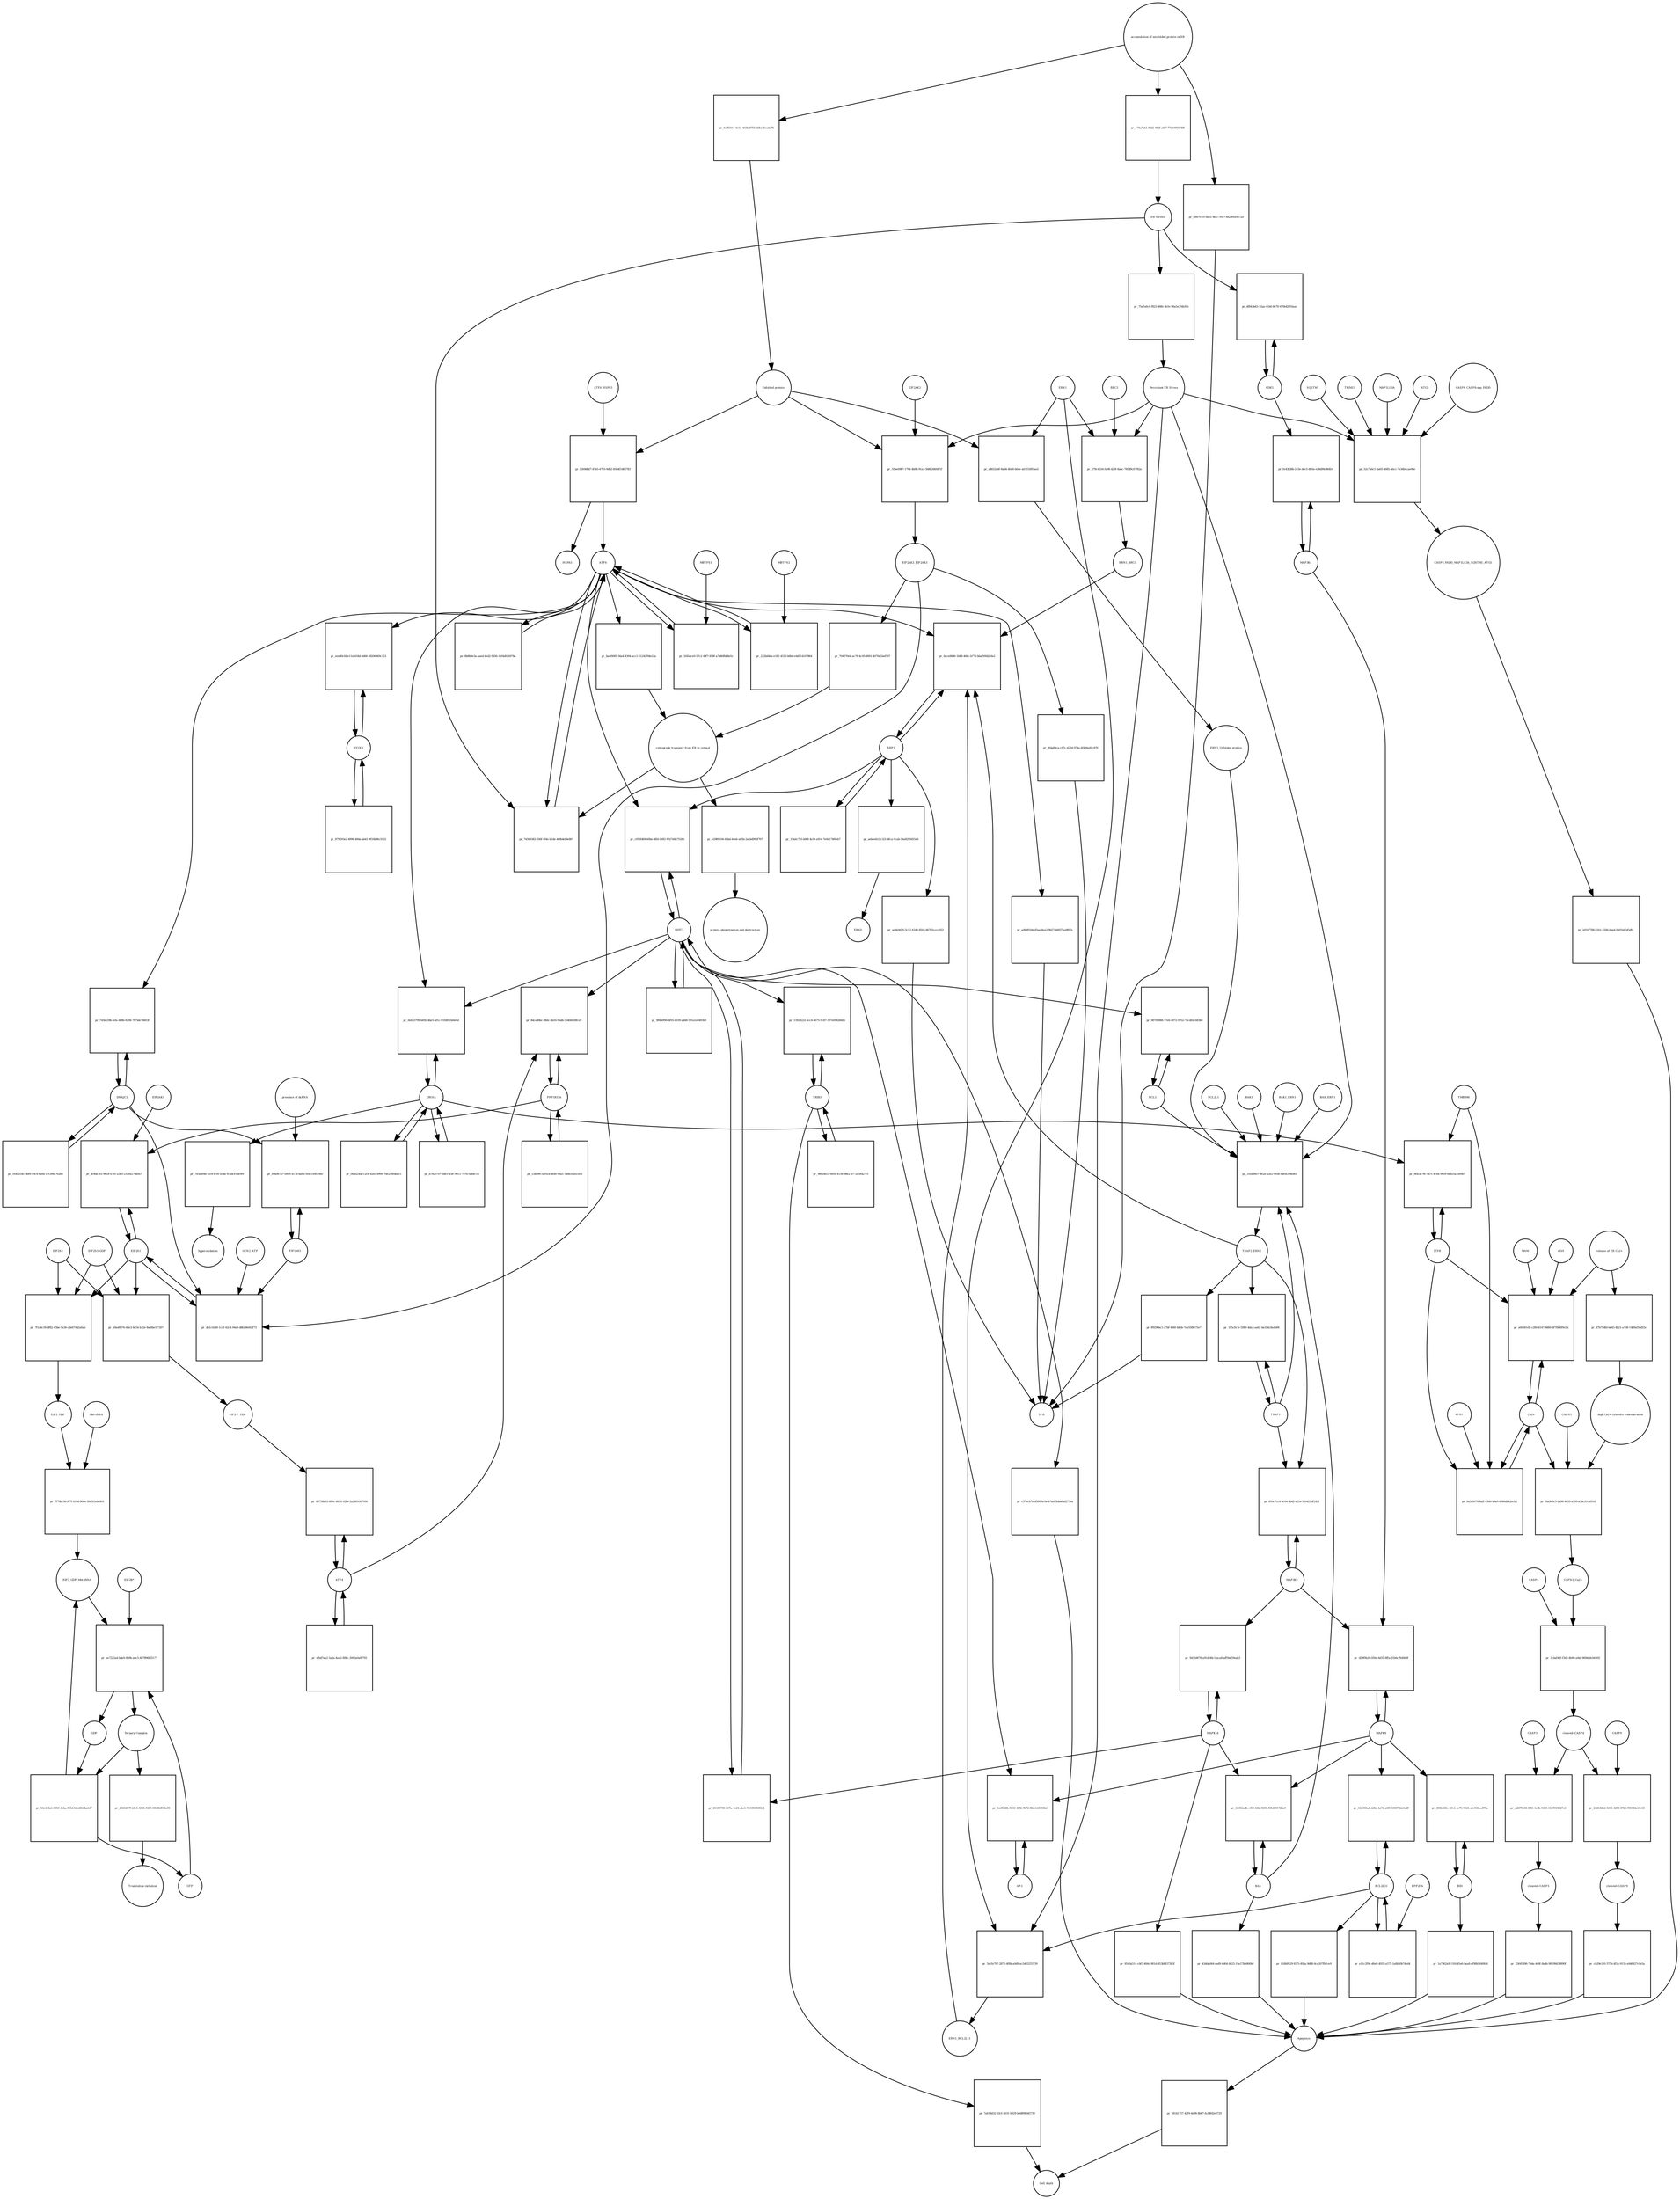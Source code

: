 strict digraph  {
ATF6_HSPA5 [annotation="", bipartite=0, cls=complex, fontsize=4, label=ATF6_HSPA5, shape=circle];
"pr_f269db67-d7b5-4703-9d52-85b4f1d02783" [annotation="", bipartite=1, cls=process, fontsize=4, label="pr_f269db67-d7b5-4703-9d52-85b4f1d02783", shape=square];
ATF6 [annotation="urn_miriam_hgnc.symbol_ATF6", bipartite=0, cls=macromolecule, fontsize=4, label=ATF6, shape=circle];
HSPA5 [annotation="urn_miriam_hgnc.symbol_HSPA5", bipartite=0, cls=macromolecule, fontsize=4, label=HSPA5, shape=circle];
"Unfolded protein" [annotation="", bipartite=0, cls=macromolecule, fontsize=4, label="Unfolded protein", shape=circle];
ERN1 [annotation="urn_miriam_hgnc.symbol_ERN1", bipartite=0, cls=macromolecule, fontsize=4, label=ERN1, shape=circle];
"pr_e8022c4f-8ad4-40e8-b0de-a03f330f1ae2" [annotation="", bipartite=1, cls=process, fontsize=4, label="pr_e8022c4f-8ad4-40e8-b0de-a03f330f1ae2", shape=square];
"ERN1_Unfolded protein" [annotation="", bipartite=0, cls=complex, fontsize=4, label="ERN1_Unfolded protein", shape=circle];
EIF2AK3_EIF2AK3 [annotation="", bipartite=0, cls=complex, fontsize=4, label=EIF2AK3_EIF2AK3, shape=circle];
"pr_704270eb-ac76-4c95-9001-4070c1bef507" [annotation="", bipartite=1, cls=process, fontsize=4, label="pr_704270eb-ac76-4c95-9001-4070c1bef507", shape=square];
"retrograde transport from ER to cytosol" [annotation="", bipartite=0, cls=phenotype, fontsize=4, label="retrograde transport from ER to cytosol", shape=circle];
"pr_ba4f60f0-56a4-4394-acc1-51242f94e22a" [annotation="", bipartite=1, cls=process, fontsize=4, label="pr_ba4f60f0-56a4-4394-acc1-51242f94e22a", shape=square];
"pr_e2989104-65bd-44eb-a05b-2acbd990f707" [annotation="", bipartite=1, cls=process, fontsize=4, label="pr_e2989104-65bd-44eb-a05b-2acbd990f707", shape=square];
"protein ubiquitination and destruction" [annotation="", bipartite=0, cls=phenotype, fontsize=4, label="protein ubiquitination and destruction", shape=circle];
"pr_31ea3607-3e2b-42a3-9e0a-fbe0f294fd65" [annotation="", bipartite=1, cls=process, fontsize=4, label="pr_31ea3607-3e2b-42a3-9e0a-fbe0f294fd65", shape=square];
TRAF2_ERN1 [annotation="", bipartite=0, cls=complex, fontsize=4, label=TRAF2_ERN1, shape=circle];
BAK1_ERN1 [annotation="", bipartite=0, cls=complex, fontsize=4, label=BAK1_ERN1, shape=circle];
BAX_ERN1 [annotation="", bipartite=0, cls=complex, fontsize=4, label=BAX_ERN1, shape=circle];
BCL2 [annotation="urn_miriam_hgnc.symbol_BCL2", bipartite=0, cls="nucleic acid feature", fontsize=4, label=BCL2, shape=circle];
BCL2L1 [annotation="urn_miriam_hgnc.symbol_BCL2L1", bipartite=0, cls=macromolecule, fontsize=4, label=BCL2L1, shape=circle];
"Persistant ER Stress" [annotation="", bipartite=0, cls=phenotype, fontsize=4, label="Persistant ER Stress", shape=circle];
BAX [annotation="urn_miriam_hgnc.symbol_BAX", bipartite=0, cls=macromolecule, fontsize=4, label=BAX, shape=circle];
BAK1 [annotation="urn_miriam_hgnc.symbol_BAK1", bipartite=0, cls=macromolecule, fontsize=4, label=BAK1, shape=circle];
TRAF2 [annotation="urn_miriam_hgnc.symbol_TRAF2", bipartite=0, cls=macromolecule, fontsize=4, label=TRAF2, shape=circle];
XBP1 [annotation="urn_miriam_hgnc.symbol_XBP1", bipartite=0, cls=macromolecule, fontsize=4, label=XBP1, shape=circle];
"pr_6cce8836-1b88-466c-b772-bba769d2c6e2" [annotation="", bipartite=1, cls=process, fontsize=4, label="pr_6cce8836-1b88-466c-b772-bba769d2c6e2", shape=square];
ERN1_BBC3 [annotation="", bipartite=0, cls=complex, fontsize=4, label=ERN1_BBC3, shape=circle];
ERN1_BCL2L11 [annotation="", bipartite=0, cls=complex, fontsize=4, label=ERN1_BCL2L11, shape=circle];
"pr_19a6c755-b0f8-4cf3-a914-7e0e174f6eb7" [annotation="", bipartite=1, cls=process, fontsize=4, label="pr_19a6c755-b0f8-4cf3-a914-7e0e174f6eb7", shape=square];
"pr_aebeefe2-c321-4fca-9cab-56a8295655d6" [annotation="", bipartite=1, cls=process, fontsize=4, label="pr_aebeefe2-c321-4fca-9cab-56a8295655d6", shape=square];
ERAD [annotation="", bipartite=0, cls=phenotype, fontsize=4, label=ERAD, shape=circle];
"pr_aede9d20-5c12-42d0-8504-86705cccc053" [annotation="", bipartite=1, cls=process, fontsize=4, label="pr_aede9d20-5c12-42d0-8504-86705cccc053", shape=square];
UPR [annotation="", bipartite=0, cls=phenotype, fontsize=4, label=UPR, shape=circle];
"pr_185cfe7e-59b0-4da3-aa62-ba1b6c8a4b66" [annotation="", bipartite=1, cls=process, fontsize=4, label="pr_185cfe7e-59b0-4da3-aa62-ba1b6c8a4b66", shape=square];
MAPK8 [annotation="urn_miriam_hgnc.symbol_MAPK8", bipartite=0, cls=macromolecule, fontsize=4, label=MAPK8, shape=circle];
"pr_d29f0b20-050c-4d35-8ffa-31b6c76d9d8f" [annotation="", bipartite=1, cls=process, fontsize=4, label="pr_d29f0b20-050c-4d35-8ffa-31b6c76d9d8f", shape=square];
MAP3K4 [annotation="urn_miriam_hgnc.symbol_MAP3K4", bipartite=0, cls=macromolecule, fontsize=4, label=MAP3K4, shape=circle];
MAP3K5 [annotation="urn_miriam_hgnc.symbol_MAP3K5", bipartite=0, cls=macromolecule, fontsize=4, label=MAP3K5, shape=circle];
MAPK14 [annotation="urn_miriam_hgnc.symbol_MAPK14", bipartite=0, cls=macromolecule, fontsize=4, label=MAPK14, shape=circle];
"pr_9d35d676-a91d-48c1-aca8-aff9da59eab3" [annotation="", bipartite=1, cls=process, fontsize=4, label="pr_9d35d676-a91d-48c1-aca8-aff9da59eab3", shape=square];
"pr_8540a514-cbf3-484c-901d-853bf4373b5f" [annotation="", bipartite=1, cls=process, fontsize=4, label="pr_8540a514-cbf3-484c-901d-853bf4373b5f", shape=square];
Apoptosis [annotation="", bipartite=0, cls=phenotype, fontsize=4, label=Apoptosis, shape=circle];
DDIT3 [annotation="urn_miriam_hgnc.symbol_DDIT3", bipartite=0, cls=macromolecule, fontsize=4, label=DDIT3, shape=circle];
"pr_21189740-b67a-4c24-abe1-9110818580c4" [annotation="", bipartite=1, cls=process, fontsize=4, label="pr_21189740-b67a-4c24-abe1-9110818580c4", shape=square];
"pr_c37ecb7e-d568-4c0e-b7ad-5bbb6ad271ea" [annotation="", bipartite=1, cls=process, fontsize=4, label="pr_c37ecb7e-d568-4c0e-b7ad-5bbb6ad271ea", shape=square];
"pr_98709088-77e6-4872-9252-7acd82c68360" [annotation="", bipartite=1, cls=process, fontsize=4, label="pr_98709088-77e6-4872-9252-7acd82c68360", shape=square];
"pr_74569382-056f-4f4e-b1de-4f9b4ef8e867" [annotation="", bipartite=1, cls=process, fontsize=4, label="pr_74569382-056f-4f4e-b1de-4f9b4ef8e867", shape=square];
"ER Stress" [annotation="", bipartite=0, cls=phenotype, fontsize=4, label="ER Stress", shape=circle];
"pr_1fd5dce0-57c2-43f7-858f-a7b86fbb8e5c" [annotation="", bipartite=1, cls=process, fontsize=4, label="pr_1fd5dce0-57c2-43f7-858f-a7b86fbb8e5c", shape=square];
MBTPS1 [annotation="urn_miriam_hgnc.symbol_MBTPS1", bipartite=0, cls=macromolecule, fontsize=4, label=MBTPS1, shape=circle];
"pr_222bd44a-e181-4533-b6b0-e4d514107864" [annotation="", bipartite=1, cls=process, fontsize=4, label="pr_222bd44a-e181-4533-b6b0-e4d514107864", shape=square];
MBTPS2 [annotation="urn_miriam_hgnc.symbol_MBTPS2", bipartite=0, cls=macromolecule, fontsize=4, label=MBTPS2, shape=circle];
"pr_8b8b9e3a-aaed-4ed2-9d36-1ef4d026978a" [annotation="", bipartite=1, cls=process, fontsize=4, label="pr_8b8b9e3a-aaed-4ed2-9d36-1ef4d026978a", shape=square];
"pr_9f6b0f96-6f05-4109-a448-591a1e0493b9" [annotation="", bipartite=1, cls=process, fontsize=4, label="pr_9f6b0f96-6f05-4109-a448-591a1e0493b9", shape=square];
"pr_cf05fd69-60be-4fb5-b0f2-9027d4a7528b" [annotation="", bipartite=1, cls=process, fontsize=4, label="pr_cf05fd69-60be-4fb5-b0f2-9027d4a7528b", shape=square];
EIF2S1 [annotation="urn_miriam_hgnc.symbol_EIF2S1", bipartite=0, cls=macromolecule, fontsize=4, label=EIF2S1, shape=circle];
"pr_db1c02d0-1ccf-42c4-94e8-d8b246442f73" [annotation="", bipartite=1, cls=process, fontsize=4, label="pr_db1c02d0-1ccf-42c4-94e8-d8b246442f73", shape=square];
GCN2_ATP [annotation="", bipartite=0, cls=complex, fontsize=4, label=GCN2_ATP, shape=circle];
EIF2AK2 [annotation="urn_miriam_hgnc.symbol_EIF2AK2", bipartite=0, cls=macromolecule, fontsize=4, label=EIF2AK2, shape=circle];
DNAJC3 [annotation="urn_miriam_hgnc.symbol_DNAJC3", bipartite=0, cls=macromolecule, fontsize=4, label=DNAJC3, shape=circle];
EIF2S2 [annotation="urn_miriam_hgnc.symbol_EIF2S2", bipartite=0, cls=macromolecule, fontsize=4, label=EIF2S2, shape=circle];
"pr_7f1d4c56-df82-45be-9a36-cde67442a6ab" [annotation="", bipartite=1, cls=process, fontsize=4, label="pr_7f1d4c56-df82-45be-9a36-cde67442a6ab", shape=square];
EIF2S3_GDP [annotation="", bipartite=0, cls=complex, fontsize=4, label=EIF2S3_GDP, shape=circle];
EIF2_GDP [annotation="", bipartite=0, cls=complex, fontsize=4, label=EIF2_GDP, shape=circle];
"EIF2_GDP_Met-tRNA" [annotation="", bipartite=0, cls=complex, fontsize=4, label="EIF2_GDP_Met-tRNA", shape=circle];
"pr_ee7222ad-bda9-4b9b-a6c5-487896b55177" [annotation="", bipartite=1, cls=process, fontsize=4, label="pr_ee7222ad-bda9-4b9b-a6c5-487896b55177", shape=square];
"Ternary Complex" [annotation="", bipartite=0, cls=complex, fontsize=4, label="Ternary Complex", shape=circle];
"EIF2B*" [annotation="", bipartite=0, cls=complex, fontsize=4, label="EIF2B*", shape=circle];
GTP [annotation="urn_miriam_obo.chebi_CHEBI%3A57600", bipartite=0, cls="simple chemical", fontsize=4, label=GTP, shape=circle];
GDP [annotation="urn_miriam_obo.chebi_CHEBI%3A65180", bipartite=0, cls="simple chemical", fontsize=4, label=GDP, shape=circle];
"pr_66e4c8a6-6050-4eba-815d-b3e233dba0d7" [annotation="", bipartite=1, cls=process, fontsize=4, label="pr_66e4c8a6-6050-4eba-815d-b3e233dba0d7", shape=square];
ATF4 [annotation="urn_miriam_hgnc.symbol_ATF4", bipartite=0, cls=macromolecule, fontsize=4, label=ATF4, shape=circle];
"pr_88738b93-860c-4836-92be-2a2809367998" [annotation="", bipartite=1, cls=process, fontsize=4, label="pr_88738b93-860c-4836-92be-2a2809367998", shape=square];
"EIF2-P_GDP" [annotation="", bipartite=0, cls=complex, fontsize=4, label="EIF2-P_GDP", shape=circle];
"pr_dfbd7aa2-5a2a-4ea2-80bc-3005a0af8793" [annotation="", bipartite=1, cls=process, fontsize=4, label="pr_dfbd7aa2-5a2a-4ea2-80bc-3005a0af8793", shape=square];
PPP1R15A [annotation="urn_miriam_hgnc.symbol_PPP1R15A", bipartite=0, cls=macromolecule, fontsize=4, label=PPP1R15A, shape=circle];
"pr_8dcad6bc-98dc-4b16-9bdb-35466638fcd1" [annotation="", bipartite=1, cls=process, fontsize=4, label="pr_8dcad6bc-98dc-4b16-9bdb-35466638fcd1", shape=square];
"pr_53a0967a-f024-4fd0-98a1-348b1b2b1416" [annotation="", bipartite=1, cls=process, fontsize=4, label="pr_53a0967a-f024-4fd0-98a1-348b1b2b1416", shape=square];
"pr_23d1287f-b0c5-4665-84f0-603d8d963a98" [annotation="", bipartite=1, cls=process, fontsize=4, label="pr_23d1287f-b0c5-4665-84f0-603d8d963a98", shape=square];
"Translation initiation" [annotation="", bipartite=0, cls=phenotype, fontsize=4, label="Translation initiation", shape=circle];
"pr_899c7cc4-ac64-4bd2-a21e-999421df2421" [annotation="", bipartite=1, cls=process, fontsize=4, label="pr_899c7cc4-ac64-4bd2-a21e-999421df2421", shape=square];
ERO1A [annotation="urn_miriam_hgnc.symbol_ERO1A", bipartite=0, cls=macromolecule, fontsize=4, label=ERO1A, shape=circle];
"pr_0e633799-b692-4be5-bf1c-0358055b0e8d" [annotation="", bipartite=1, cls=process, fontsize=4, label="pr_0e633799-b692-4be5-bf1c-0358055b0e8d", shape=square];
"pr_b7823707-ebe5-45ff-9011-797d7a3bfc18" [annotation="", bipartite=1, cls=process, fontsize=4, label="pr_b7823707-ebe5-45ff-9011-797d7a3bfc18", shape=square];
"pr_af9ba765-961d-4791-a3d5-21cea279aeb7" [annotation="", bipartite=1, cls=process, fontsize=4, label="pr_af9ba765-961d-4791-a3d5-21cea279aeb7", shape=square];
EIF2AK1 [annotation="urn_miriam_hgnc.symbol_EIF2AK1", bipartite=0, cls=macromolecule, fontsize=4, label=EIF2AK1, shape=circle];
"pr_8e053adb-c1f3-43bf-8355-f35d001722a9" [annotation="", bipartite=1, cls=process, fontsize=4, label="pr_8e053adb-c1f3-43bf-8355-f35d001722a9", shape=square];
"pr_43ddad44-ded9-4d64-8e25-19a17bb0668d" [annotation="", bipartite=1, cls=process, fontsize=4, label="pr_43ddad44-ded9-4d64-8e25-19a17bb0668d", shape=square];
"Ca2+" [annotation="urn_miriam_obo.chebi_CHEBI%3A29108", bipartite=0, cls="simple chemical", fontsize=4, label="Ca2+", shape=circle];
"pr_a60681d1-c280-4147-9d60-0f7fb86f9cbb" [annotation="", bipartite=1, cls=process, fontsize=4, label="pr_a60681d1-c280-4147-9d60-0f7fb86f9cbb", shape=square];
"release of ER Ca2+" [annotation="", bipartite=0, cls=phenotype, fontsize=4, label="release of ER Ca2+", shape=circle];
ITPR [annotation="urn_miriam_hgnc.symbol_ITPR1|urn_miriam_hgnc.symbol_ITPR2|urn_miriam_hgnc.symbol_ITPR3", bipartite=0, cls=macromolecule, fontsize=4, label=ITPR, shape=circle];
MAM [annotation="", bipartite=0, cls=phenotype, fontsize=4, label=MAM, shape=circle];
s619 [annotation="", bipartite=0, cls=complex, fontsize=4, label=s619, shape=circle];
"pr_fe43f28b-243e-4ec5-885e-e28d90c86824" [annotation="", bipartite=1, cls=process, fontsize=4, label="pr_fe43f28b-243e-4ec5-885e-e28d90c86824", shape=square];
CDK5 [annotation="urn_miriam_hgnc.symbol_CDK5", bipartite=0, cls=macromolecule, fontsize=4, label=CDK5, shape=circle];
"pr_df843b63-32aa-41b0-8e70-470b42f03aac" [annotation="", bipartite=1, cls="uncertain process", fontsize=4, label="pr_df843b63-32aa-41b0-8e70-470b42f03aac", shape=square];
"pr_58141757-42f9-4d98-8b67-fa1dfd2e0729" [annotation="", bipartite=1, cls=process, fontsize=4, label="pr_58141757-42f9-4d98-8b67-fa1dfd2e0729", shape=square];
"Cell death" [annotation="", bipartite=0, cls=phenotype, fontsize=4, label="Cell death", shape=circle];
"pr_0a500076-8aff-45d6-b9a9-6086db42ecb5" [annotation="", bipartite=1, cls=process, fontsize=4, label="pr_0a500076-8aff-45d6-b9a9-6086db42ecb5", shape=square];
TMBIM6 [annotation="urn_miriam_hgnc.symbol_TMBIM6", bipartite=0, cls=macromolecule, fontsize=4, label=TMBIM6, shape=circle];
RYR1 [annotation="urn_miriam_hgnc.symbol_RYR1", bipartite=0, cls=macromolecule, fontsize=4, label=RYR1, shape=circle];
EIF2AK3 [annotation="urn_miriam_hgnc.symbol_EIF2AK3", bipartite=0, cls=macromolecule, fontsize=4, label=EIF2AK3, shape=circle];
"pr_55be0987-1794-4b9b-91a3-568826608f1f" [annotation="", bipartite=1, cls=process, fontsize=4, label="pr_55be0987-1794-4b9b-91a3-568826608f1f", shape=square];
"pr_7d3d3f8d-51f4-47ef-b34e-fcadce16e9f9" [annotation="", bipartite=1, cls=process, fontsize=4, label="pr_7d3d3f8d-51f4-47ef-b34e-fcadce16e9f9", shape=square];
hyperoxidation [annotation="", bipartite=0, cls=phenotype, fontsize=4, label=hyperoxidation, shape=circle];
"pr_0fab23ba-c2ce-42ec-b900-7de246fbbd15" [annotation="", bipartite=1, cls=process, fontsize=4, label="pr_0fab23ba-c2ce-42ec-b900-7de246fbbd15", shape=square];
"pr_75a7a6c8-f823-488c-8cfe-96a5a3f4b39b" [annotation="", bipartite=1, cls=process, fontsize=4, label="pr_75a7a6c8-f823-488c-8cfe-96a5a3f4b39b", shape=square];
"CASP8_CASP8-ubq_FADD" [annotation="", bipartite=0, cls=complex, fontsize=4, label="CASP8_CASP8-ubq_FADD", shape=circle];
"pr_52c7a6c1-5a65-4685-a6cc-7e34b4cae96e" [annotation="", bipartite=1, cls=process, fontsize=4, label="pr_52c7a6c1-5a65-4685-a6cc-7e34b4cae96e", shape=square];
"SQSTM1 " [annotation="urn_miriam_hgnc.symbol_SQSTM1", bipartite=0, cls=macromolecule, fontsize=4, label="SQSTM1 ", shape=circle];
CASP8_FADD_MAP1LC3A_SQSTM1_ATG5 [annotation="", bipartite=0, cls=complex, fontsize=4, label=CASP8_FADD_MAP1LC3A_SQSTM1_ATG5, shape=circle];
TRIM13 [annotation="urn_miriam_hgnc.symbol_TRIM13", bipartite=0, cls=macromolecule, fontsize=4, label=TRIM13, shape=circle];
MAP1LC3A [annotation="urn_miriam_hgnc.symbol_MAP1LC3A", bipartite=0, cls=macromolecule, fontsize=4, label=MAP1LC3A, shape=circle];
ATG5 [annotation="urn_miriam_hgnc.symbol_ATG5", bipartite=0, cls=macromolecule, fontsize=4, label=ATG5, shape=circle];
"pr_2d1b7788-61b1-450b-bbad-0b016d545df4" [annotation="", bipartite=1, cls=process, fontsize=4, label="pr_2d1b7788-61b1-450b-bbad-0b016d545df4", shape=square];
"AP-1" [annotation="urn_miriam_hgnc.symbol_FOS|urn_miriam_hgnc.symbol_FOSB|urn_miriam_hgnc.symbol_FOSL1|urn_miriam_hgnc.symbol_FOSL2|urn_miriam_hgnc.symbol_JUN|urn_miriam_hgnc.symbol_JUNB|urn_miriam_hgnc.symbol_JUND", bipartite=0, cls=macromolecule, fontsize=4, label="AP-1", shape=circle];
"pr_1a1f3d3b-5060-4f92-9b72-fbbe1d4903bd" [annotation="", bipartite=1, cls=process, fontsize=4, label="pr_1a1f3d3b-5060-4f92-9b72-fbbe1d4903bd", shape=square];
"pr_e0a067a7-e890-417d-ba8b-50dcce8578ec" [annotation="", bipartite=1, cls=process, fontsize=4, label="pr_e0a067a7-e890-417d-ba8b-50dcce8578ec", shape=square];
"presence of dsRNA" [annotation="", bipartite=0, cls=phenotype, fontsize=4, label="presence of dsRNA", shape=circle];
"Met-tRNA" [annotation="urn_miriam_hgnc_HGNC%3A34779", bipartite=0, cls="nucleic acid feature", fontsize=4, label="Met-tRNA", shape=circle];
"pr_7f78bc98-fc7f-410d-80ce-9fe021eb0491" [annotation="", bipartite=1, cls=process, fontsize=4, label="pr_7f78bc98-fc7f-410d-80ce-9fe021eb0491", shape=square];
"pr_a0ed0076-48e3-4c54-b32e-8a6fbe1f7307" [annotation="", bipartite=1, cls=process, fontsize=4, label="pr_a0ed0076-48e3-4c54-b32e-8a6fbe1f7307", shape=square];
"accumulation of misfolded protein in ER" [annotation="", bipartite=0, cls=phenotype, fontsize=4, label="accumulation of misfolded protein in ER", shape=circle];
"pr_6cff5414-4e5c-443b-8756-d3be5feeda78" [annotation="", bipartite=1, cls=process, fontsize=4, label="pr_6cff5414-4e5c-443b-8756-d3be5feeda78", shape=square];
"pr_e74a7ab1-f8d2-492f-afd7-77c10050f48f" [annotation="", bipartite=1, cls=process, fontsize=4, label="pr_e74a7ab1-f8d2-492f-afd7-77c10050f48f", shape=square];
"pr_a84707cf-6bb1-4ea7-91f7-442005f0d72d" [annotation="", bipartite=1, cls=process, fontsize=4, label="pr_a84707cf-6bb1-4ea7-91f7-442005f0d72d", shape=square];
"pr_2fda89ca-c97c-423d-974a-6f494a81c876" [annotation="", bipartite=1, cls=process, fontsize=4, label="pr_2fda89ca-c97c-423d-974a-6f494a81c876", shape=square];
"pr_89296bc1-27bf-466f-b85b-7ea558f575e7" [annotation="", bipartite=1, cls=process, fontsize=4, label="pr_89296bc1-27bf-466f-b85b-7ea558f575e7", shape=square];
"pr_edbd91bb-d5ae-4ea3-9b57-dd057aa9f67a" [annotation="", bipartite=1, cls=process, fontsize=4, label="pr_edbd91bb-d5ae-4ea3-9b57-dd057aa9f67a", shape=square];
BCL2L11 [annotation="urn_miriam_hgnc.symbol_BCL2L11", bipartite=0, cls=macromolecule, fontsize=4, label=BCL2L11, shape=circle];
"pr_66e965a8-dd6e-4a7d-a6f6-536975de5a2f" [annotation="", bipartite=1, cls=process, fontsize=4, label="pr_66e965a8-dd6e-4a7d-a6f6-536975de5a2f", shape=square];
BID [annotation="urn_miriam_hgnc.symbol_BID", bipartite=0, cls=macromolecule, fontsize=4, label=BID, shape=circle];
"pr_865b438c-69c4-4c75-9124-a5c933ee875a" [annotation="", bipartite=1, cls=process, fontsize=4, label="pr_865b438c-69c4-4c75-9124-a5c933ee875a", shape=square];
"pr_024b9529-83f5-492a-9d88-4ce207fb7ce9" [annotation="", bipartite=1, cls=process, fontsize=4, label="pr_024b9529-83f5-492a-9d88-4ce207fb7ce9", shape=square];
"pr_1a7362a9-11fd-45e6-baa8-ef98b5640fd4" [annotation="", bipartite=1, cls=process, fontsize=4, label="pr_1a7362a9-11fd-45e6-baa8-ef98b5640fd4", shape=square];
"pr_5e1fe797-2875-4f8b-a0d9-ac5d65253739" [annotation="", bipartite=1, cls=process, fontsize=4, label="pr_5e1fe797-2875-4f8b-a0d9-ac5d65253739", shape=square];
"pr_279c4534-fa08-420f-8abc-785d9c67f82a" [annotation="", bipartite=1, cls=process, fontsize=4, label="pr_279c4534-fa08-420f-8abc-785d9c67f82a", shape=square];
BBC3 [annotation="urn_miriam_hgnc.symbol_BBC3", bipartite=0, cls=macromolecule, fontsize=4, label=BBC3, shape=circle];
"pr_e11c2f9c-d6e8-4935-a575-1a8b50b74ed4" [annotation="", bipartite=1, cls=process, fontsize=4, label="pr_e11c2f9c-d6e8-4935-a575-1a8b50b74ed4", shape=square];
PPP2CA [annotation="urn_miriam_hgnc.symbol_PPP2CA", bipartite=0, cls=macromolecule, fontsize=4, label=PPP2CA, shape=circle];
TRIB3 [annotation="urn_miriam_hgnc.symbol_TRIB3", bipartite=0, cls=macromolecule, fontsize=4, label=TRIB3, shape=circle];
"pr_13928222-4cc4-4675-9c87-337e09826685" [annotation="", bipartite=1, cls=process, fontsize=4, label="pr_13928222-4cc4-4675-9c87-337e09826685", shape=square];
"pr_98f1d653-6650-415e-9be2-b772d56427f3" [annotation="", bipartite=1, cls=process, fontsize=4, label="pr_98f1d653-6650-415e-9be2-b772d56427f3", shape=square];
"pr_7a618d32-32cf-4631-b929-b0d898045738" [annotation="", bipartite=1, cls=process, fontsize=4, label="pr_7a618d32-32cf-4631-b929-b0d898045738", shape=square];
"pr_d7b75dfd-be45-4b21-a738-14b9af58d55c" [annotation="", bipartite=1, cls=process, fontsize=4, label="pr_d7b75dfd-be45-4b21-a738-14b9af58d55c", shape=square];
"high Ca2+ cytosolic concentration" [annotation="", bipartite=0, cls=phenotype, fontsize=4, label="high Ca2+ cytosolic concentration", shape=circle];
"pr_745b539b-fefa-488b-8206-7f75de76603f" [annotation="", bipartite=1, cls=process, fontsize=4, label="pr_745b539b-fefa-488b-8206-7f75de76603f", shape=square];
"pr_1649254c-6bf6-49c4-8a0a-17f30ec762b0" [annotation="", bipartite=1, cls=process, fontsize=4, label="pr_1649254c-6bf6-49c4-8a0a-17f30ec762b0", shape=square];
"pr_9ea5a79c-9a7f-4c64-9929-6b455a3369b7" [annotation="", bipartite=1, cls=process, fontsize=4, label="pr_9ea5a79c-9a7f-4c64-9929-6b455a3369b7", shape=square];
CASP4 [annotation="urn_miriam_hgnc.symbol_CASP4", bipartite=0, cls=macromolecule, fontsize=4, label=CASP4, shape=circle];
"pr_3cbaf42f-f3d2-4b98-a9af-969da8cb6492" [annotation="", bipartite=1, cls=process, fontsize=4, label="pr_3cbaf42f-f3d2-4b98-a9af-969da8cb6492", shape=square];
"cleaved~CASP4" [annotation="urn_miriam_hgnc.symbol_CASP4", bipartite=0, cls=macromolecule, fontsize=4, label="cleaved~CASP4", shape=circle];
"CAPN1_Ca2+" [annotation="", bipartite=0, cls=complex, fontsize=4, label="CAPN1_Ca2+", shape=circle];
CASP3 [annotation="urn_miriam_hgnc.symbol_CASP3", bipartite=0, cls=macromolecule, fontsize=4, label=CASP3, shape=circle];
"pr_a2275188-8f81-4c3b-9403-15c0934227e6" [annotation="", bipartite=1, cls=process, fontsize=4, label="pr_a2275188-8f81-4c3b-9403-15c0934227e6", shape=square];
"cleaved~CASP3" [annotation="urn_miriam_hgnc.symbol_CASP3", bipartite=0, cls=macromolecule, fontsize=4, label="cleaved~CASP3", shape=circle];
CASP9 [annotation="urn_miriam_hgnc.symbol_CSAP9", bipartite=0, cls=macromolecule, fontsize=4, label=CASP9, shape=circle];
"pr_232642bd-5346-4255-8726-f05943a18c60" [annotation="", bipartite=1, cls=process, fontsize=4, label="pr_232642bd-5346-4255-8726-f05943a18c60", shape=square];
"cleaved~CASP9" [annotation="urn_miriam_hgnc.symbol_CASP9", bipartite=0, cls=macromolecule, fontsize=4, label="cleaved~CASP9", shape=circle];
CAPN1 [annotation="urn_miriam_hgnc.symbol_CAPN1", bipartite=0, cls=macromolecule, fontsize=4, label=CAPN1, shape=circle];
"pr_f4a9c5c5-ba88-4633-a189-a3bc91cef816" [annotation="", bipartite=1, cls=process, fontsize=4, label="pr_f4a9c5c5-ba88-4633-a189-a3bc91cef816", shape=square];
"pr_23645d96-7b4a-448f-8a4b-98199d38890f" [annotation="", bipartite=1, cls=process, fontsize=4, label="pr_23645d96-7b4a-448f-8a4b-98199d38890f", shape=square];
"pr_cb29e310-575b-4f1a-9155-e0d6427c0e5a" [annotation="", bipartite=1, cls=process, fontsize=4, label="pr_cb29e310-575b-4f1a-9155-e0d6427c0e5a", shape=square];
HYOU1 [annotation="urn_miriam_hgnc.symbol_HYOU1", bipartite=0, cls=macromolecule, fontsize=4, label=HYOU1, shape=circle];
"pr_eee80cfd-e11e-418d-8d66-28206369c323" [annotation="", bipartite=1, cls=process, fontsize=4, label="pr_eee80cfd-e11e-418d-8d66-28206369c323", shape=square];
"pr_879293e2-4996-484a-ab41-9f16b06c5522" [annotation="", bipartite=1, cls=process, fontsize=4, label="pr_879293e2-4996-484a-ab41-9f16b06c5522", shape=square];
ATF6_HSPA5 -> "pr_f269db67-d7b5-4703-9d52-85b4f1d02783"  [annotation="", interaction_type=consumption];
"pr_f269db67-d7b5-4703-9d52-85b4f1d02783" -> ATF6  [annotation="", interaction_type=production];
"pr_f269db67-d7b5-4703-9d52-85b4f1d02783" -> HSPA5  [annotation="", interaction_type=production];
ATF6 -> "pr_ba4f60f0-56a4-4394-acc1-51242f94e22a"  [annotation="", interaction_type=consumption];
ATF6 -> "pr_6cce8836-1b88-466c-b772-bba769d2c6e2"  [annotation="urn_miriam_pubmed_26587781|urn_miriam_pubmed_23430059", interaction_type=catalysis];
ATF6 -> "pr_74569382-056f-4f4e-b1de-4f9b4ef8e867"  [annotation="", interaction_type=consumption];
ATF6 -> "pr_1fd5dce0-57c2-43f7-858f-a7b86fbb8e5c"  [annotation="", interaction_type=consumption];
ATF6 -> "pr_222bd44a-e181-4533-b6b0-e4d514107864"  [annotation="", interaction_type=consumption];
ATF6 -> "pr_8b8b9e3a-aaed-4ed2-9d36-1ef4d026978a"  [annotation="", interaction_type=consumption];
ATF6 -> "pr_cf05fd69-60be-4fb5-b0f2-9027d4a7528b"  [annotation="urn_miriam_pubmed_26587781|urn_miriam_pubmed_17991856|urn_miriam_pubmed_28843399", interaction_type=catalysis];
ATF6 -> "pr_0e633799-b692-4be5-bf1c-0358055b0e8d"  [annotation="urn_miriam_pubmed_23850759|urn_miriam_pubmed_25387528", interaction_type=catalysis];
ATF6 -> "pr_edbd91bb-d5ae-4ea3-9b57-dd057aa9f67a"  [annotation="", interaction_type=consumption];
ATF6 -> "pr_745b539b-fefa-488b-8206-7f75de76603f"  [annotation="urn_miriam_pubmed_12601012|urn_miriam_pubmed_18360008", interaction_type=catalysis];
ATF6 -> "pr_eee80cfd-e11e-418d-8d66-28206369c323"  [annotation=urn_miriam_pubmed_18360008, interaction_type=catalysis];
"Unfolded protein" -> "pr_f269db67-d7b5-4703-9d52-85b4f1d02783"  [annotation="urn_miriam_pubmed_19509052|urn_miriam_pubmed_12847084|urn_miriam_pubmed_23850759", interaction_type=catalysis];
"Unfolded protein" -> "pr_e8022c4f-8ad4-40e8-b0de-a03f330f1ae2"  [annotation="", interaction_type=consumption];
"Unfolded protein" -> "pr_55be0987-1794-4b9b-91a3-568826608f1f"  [annotation=urn_miriam_pubmed_17991856, interaction_type=catalysis];
ERN1 -> "pr_e8022c4f-8ad4-40e8-b0de-a03f330f1ae2"  [annotation="", interaction_type=consumption];
ERN1 -> "pr_5e1fe797-2875-4f8b-a0d9-ac5d65253739"  [annotation="", interaction_type=consumption];
ERN1 -> "pr_279c4534-fa08-420f-8abc-785d9c67f82a"  [annotation="", interaction_type=consumption];
"pr_e8022c4f-8ad4-40e8-b0de-a03f330f1ae2" -> "ERN1_Unfolded protein"  [annotation="", interaction_type=production];
"ERN1_Unfolded protein" -> "pr_31ea3607-3e2b-42a3-9e0a-fbe0f294fd65"  [annotation="", interaction_type=consumption];
EIF2AK3_EIF2AK3 -> "pr_704270eb-ac76-4c95-9001-4070c1bef507"  [annotation="", interaction_type=consumption];
EIF2AK3_EIF2AK3 -> "pr_db1c02d0-1ccf-42c4-94e8-d8b246442f73"  [annotation="urn_miriam_pubmed_12667446|urn_miriam_pubmed_16246152|urn_miriam_pubmed_12601012|urn_miriam_pubmed_23850759|urn_miriam_pubmed_18360008|urn_miriam_pubmed_26587781", interaction_type=catalysis];
EIF2AK3_EIF2AK3 -> "pr_2fda89ca-c97c-423d-974a-6f494a81c876"  [annotation="", interaction_type=consumption];
"pr_704270eb-ac76-4c95-9001-4070c1bef507" -> "retrograde transport from ER to cytosol"  [annotation="", interaction_type=production];
"retrograde transport from ER to cytosol" -> "pr_e2989104-65bd-44eb-a05b-2acbd990f707"  [annotation="", interaction_type=consumption];
"retrograde transport from ER to cytosol" -> "pr_74569382-056f-4f4e-b1de-4f9b4ef8e867"  [annotation="urn_miriam_pubmed_18360008|urn_miriam_pubmed_17991856|urn_miriam_pubmed_26587781|urn_miriam_pubmed_12847084", interaction_type=inhibition];
"pr_ba4f60f0-56a4-4394-acc1-51242f94e22a" -> "retrograde transport from ER to cytosol"  [annotation="", interaction_type=production];
"pr_e2989104-65bd-44eb-a05b-2acbd990f707" -> "protein ubiquitination and destruction"  [annotation="", interaction_type=production];
"pr_31ea3607-3e2b-42a3-9e0a-fbe0f294fd65" -> TRAF2_ERN1  [annotation="", interaction_type=production];
TRAF2_ERN1 -> "pr_6cce8836-1b88-466c-b772-bba769d2c6e2"  [annotation="urn_miriam_pubmed_26587781|urn_miriam_pubmed_23430059", interaction_type=catalysis];
TRAF2_ERN1 -> "pr_185cfe7e-59b0-4da3-aa62-ba1b6c8a4b66"  [annotation=urn_miriam_pubmed_23850759, interaction_type=catalysis];
TRAF2_ERN1 -> "pr_899c7cc4-ac64-4bd2-a21e-999421df2421"  [annotation=urn_miriam_pubmed_23850759, interaction_type=catalysis];
TRAF2_ERN1 -> "pr_89296bc1-27bf-466f-b85b-7ea558f575e7"  [annotation="", interaction_type=consumption];
BAK1_ERN1 -> "pr_31ea3607-3e2b-42a3-9e0a-fbe0f294fd65"  [annotation="urn_miriam_pubmed_23850759|urn_miriam_pubmed_23430059|urn_miriam_pubmed_26587781", interaction_type=catalysis];
BAX_ERN1 -> "pr_31ea3607-3e2b-42a3-9e0a-fbe0f294fd65"  [annotation="urn_miriam_pubmed_23850759|urn_miriam_pubmed_23430059|urn_miriam_pubmed_26587781", interaction_type=catalysis];
BCL2 -> "pr_31ea3607-3e2b-42a3-9e0a-fbe0f294fd65"  [annotation="urn_miriam_pubmed_23850759|urn_miriam_pubmed_23430059|urn_miriam_pubmed_26587781", interaction_type=inhibition];
BCL2 -> "pr_98709088-77e6-4872-9252-7acd82c68360"  [annotation="", interaction_type=consumption];
BCL2L1 -> "pr_31ea3607-3e2b-42a3-9e0a-fbe0f294fd65"  [annotation="urn_miriam_pubmed_23850759|urn_miriam_pubmed_23430059|urn_miriam_pubmed_26587781", interaction_type=inhibition];
"Persistant ER Stress" -> "pr_31ea3607-3e2b-42a3-9e0a-fbe0f294fd65"  [annotation="urn_miriam_pubmed_23850759|urn_miriam_pubmed_23430059|urn_miriam_pubmed_26587781", interaction_type=inhibition];
"Persistant ER Stress" -> "pr_55be0987-1794-4b9b-91a3-568826608f1f"  [annotation=urn_miriam_pubmed_17991856, interaction_type=catalysis];
"Persistant ER Stress" -> "pr_52c7a6c1-5a65-4685-a6cc-7e34b4cae96e"  [annotation=urn_miriam_pubmed_17991856, interaction_type=catalysis];
"Persistant ER Stress" -> "pr_5e1fe797-2875-4f8b-a0d9-ac5d65253739"  [annotation="urn_miriam_pubmed_23850759|urn_miriam_pubmed_23430059|urn_miriam_pubmed_26587781", interaction_type=inhibition];
"Persistant ER Stress" -> "pr_279c4534-fa08-420f-8abc-785d9c67f82a"  [annotation="urn_miriam_pubmed_23430059|urn_miriam_pubmed_17991856", interaction_type=inhibition];
BAX -> "pr_31ea3607-3e2b-42a3-9e0a-fbe0f294fd65"  [annotation="urn_miriam_pubmed_23850759|urn_miriam_pubmed_23430059|urn_miriam_pubmed_26587781", interaction_type=catalysis];
BAX -> "pr_8e053adb-c1f3-43bf-8355-f35d001722a9"  [annotation="", interaction_type=consumption];
BAX -> "pr_43ddad44-ded9-4d64-8e25-19a17bb0668d"  [annotation="", interaction_type=consumption];
BAK1 -> "pr_31ea3607-3e2b-42a3-9e0a-fbe0f294fd65"  [annotation="urn_miriam_pubmed_23850759|urn_miriam_pubmed_23430059|urn_miriam_pubmed_26587781", interaction_type=catalysis];
TRAF2 -> "pr_31ea3607-3e2b-42a3-9e0a-fbe0f294fd65"  [annotation="", interaction_type=consumption];
TRAF2 -> "pr_185cfe7e-59b0-4da3-aa62-ba1b6c8a4b66"  [annotation="", interaction_type=consumption];
TRAF2 -> "pr_899c7cc4-ac64-4bd2-a21e-999421df2421"  [annotation=urn_miriam_pubmed_23850759, interaction_type=catalysis];
XBP1 -> "pr_6cce8836-1b88-466c-b772-bba769d2c6e2"  [annotation="", interaction_type=consumption];
XBP1 -> "pr_19a6c755-b0f8-4cf3-a914-7e0e174f6eb7"  [annotation="", interaction_type=consumption];
XBP1 -> "pr_aebeefe2-c321-4fca-9cab-56a8295655d6"  [annotation="", interaction_type=consumption];
XBP1 -> "pr_aede9d20-5c12-42d0-8504-86705cccc053"  [annotation="", interaction_type=consumption];
XBP1 -> "pr_cf05fd69-60be-4fb5-b0f2-9027d4a7528b"  [annotation="urn_miriam_pubmed_26587781|urn_miriam_pubmed_17991856|urn_miriam_pubmed_28843399", interaction_type=catalysis];
"pr_6cce8836-1b88-466c-b772-bba769d2c6e2" -> XBP1  [annotation="", interaction_type=production];
ERN1_BBC3 -> "pr_6cce8836-1b88-466c-b772-bba769d2c6e2"  [annotation="urn_miriam_pubmed_26587781|urn_miriam_pubmed_23430059", interaction_type=catalysis];
ERN1_BCL2L11 -> "pr_6cce8836-1b88-466c-b772-bba769d2c6e2"  [annotation="urn_miriam_pubmed_26587781|urn_miriam_pubmed_23430059", interaction_type=catalysis];
"pr_19a6c755-b0f8-4cf3-a914-7e0e174f6eb7" -> XBP1  [annotation="", interaction_type=production];
"pr_aebeefe2-c321-4fca-9cab-56a8295655d6" -> ERAD  [annotation="", interaction_type=production];
"pr_aede9d20-5c12-42d0-8504-86705cccc053" -> UPR  [annotation="", interaction_type=production];
"pr_185cfe7e-59b0-4da3-aa62-ba1b6c8a4b66" -> TRAF2  [annotation="", interaction_type=production];
MAPK8 -> "pr_d29f0b20-050c-4d35-8ffa-31b6c76d9d8f"  [annotation="", interaction_type=consumption];
MAPK8 -> "pr_8e053adb-c1f3-43bf-8355-f35d001722a9"  [annotation="urn_miriam_pubmed_18191217|urn_miriam_pubmed_23430059", interaction_type=catalysis];
MAPK8 -> "pr_1a1f3d3b-5060-4f92-9b72-fbbe1d4903bd"  [annotation="urn_miriam_pubmed_26618107|urn_miriam_pubmed_26587781|urn_miriam_pubmed_23850759", interaction_type=catalysis];
MAPK8 -> "pr_66e965a8-dd6e-4a7d-a6f6-536975de5a2f"  [annotation="urn_miriam_pubmed_26018731|urn_miriam_pubmed_23850759", interaction_type=catalysis];
MAPK8 -> "pr_865b438c-69c4-4c75-9124-a5c933ee875a"  [annotation="urn_miriam_pubmed_23430059|urn_miriam_pubmed_11583631", interaction_type=catalysis];
"pr_d29f0b20-050c-4d35-8ffa-31b6c76d9d8f" -> MAPK8  [annotation="", interaction_type=production];
MAP3K4 -> "pr_d29f0b20-050c-4d35-8ffa-31b6c76d9d8f"  [annotation="urn_miriam_pubmed_18191217|urn_miriam_pubmed_23850759|urn_miriam_pubmed_26587781", interaction_type=catalysis];
MAP3K4 -> "pr_fe43f28b-243e-4ec5-885e-e28d90c86824"  [annotation="", interaction_type=consumption];
MAP3K5 -> "pr_d29f0b20-050c-4d35-8ffa-31b6c76d9d8f"  [annotation="urn_miriam_pubmed_18191217|urn_miriam_pubmed_23850759|urn_miriam_pubmed_26587781", interaction_type=catalysis];
MAP3K5 -> "pr_9d35d676-a91d-48c1-aca8-aff9da59eab3"  [annotation="urn_miriam_pubmed_23850759|urn_miriam_pubmed_12215209", interaction_type=catalysis];
MAP3K5 -> "pr_899c7cc4-ac64-4bd2-a21e-999421df2421"  [annotation="", interaction_type=consumption];
MAPK14 -> "pr_9d35d676-a91d-48c1-aca8-aff9da59eab3"  [annotation="", interaction_type=consumption];
MAPK14 -> "pr_8540a514-cbf3-484c-901d-853bf4373b5f"  [annotation="", interaction_type=consumption];
MAPK14 -> "pr_21189740-b67a-4c24-abe1-9110818580c4"  [annotation="urn_miriam_pubmed_23850759|urn_miriam_pubmed_23430059|urn_miriam_pubmed_26137585", interaction_type=catalysis];
MAPK14 -> "pr_8e053adb-c1f3-43bf-8355-f35d001722a9"  [annotation="urn_miriam_pubmed_18191217|urn_miriam_pubmed_23430059", interaction_type=catalysis];
"pr_9d35d676-a91d-48c1-aca8-aff9da59eab3" -> MAPK14  [annotation="", interaction_type=production];
"pr_8540a514-cbf3-484c-901d-853bf4373b5f" -> Apoptosis  [annotation="", interaction_type=production];
Apoptosis -> "pr_58141757-42f9-4d98-8b67-fa1dfd2e0729"  [annotation="", interaction_type=consumption];
DDIT3 -> "pr_21189740-b67a-4c24-abe1-9110818580c4"  [annotation="", interaction_type=consumption];
DDIT3 -> "pr_c37ecb7e-d568-4c0e-b7ad-5bbb6ad271ea"  [annotation="", interaction_type=consumption];
DDIT3 -> "pr_98709088-77e6-4872-9252-7acd82c68360"  [annotation="urn_miriam_pubmed_30662442|urn_miriam_pubmed_23850759", interaction_type=inhibition];
DDIT3 -> "pr_9f6b0f96-6f05-4109-a448-591a1e0493b9"  [annotation="", interaction_type=consumption];
DDIT3 -> "pr_cf05fd69-60be-4fb5-b0f2-9027d4a7528b"  [annotation="", interaction_type=consumption];
DDIT3 -> "pr_8dcad6bc-98dc-4b16-9bdb-35466638fcd1"  [annotation="urn_miriam_pubmed_23850759|urn_miriam_pubmed_31638256", interaction_type=catalysis];
DDIT3 -> "pr_0e633799-b692-4be5-bf1c-0358055b0e8d"  [annotation="urn_miriam_pubmed_23850759|urn_miriam_pubmed_25387528", interaction_type=catalysis];
DDIT3 -> "pr_1a1f3d3b-5060-4f92-9b72-fbbe1d4903bd"  [annotation="urn_miriam_pubmed_26618107|urn_miriam_pubmed_26587781|urn_miriam_pubmed_23850759", interaction_type=catalysis];
DDIT3 -> "pr_13928222-4cc4-4675-9c87-337e09826685"  [annotation="urn_miriam_pubmed_23430059|urn_miriam_pubmed_18940792", interaction_type=catalysis];
"pr_21189740-b67a-4c24-abe1-9110818580c4" -> DDIT3  [annotation="", interaction_type=production];
"pr_c37ecb7e-d568-4c0e-b7ad-5bbb6ad271ea" -> Apoptosis  [annotation="", interaction_type=production];
"pr_98709088-77e6-4872-9252-7acd82c68360" -> BCL2  [annotation="", interaction_type=production];
"pr_74569382-056f-4f4e-b1de-4f9b4ef8e867" -> ATF6  [annotation="", interaction_type=production];
"ER Stress" -> "pr_74569382-056f-4f4e-b1de-4f9b4ef8e867"  [annotation="urn_miriam_pubmed_18360008|urn_miriam_pubmed_17991856|urn_miriam_pubmed_26587781|urn_miriam_pubmed_12847084", interaction_type=catalysis];
"ER Stress" -> "pr_df843b63-32aa-41b0-8e70-470b42f03aac"  [annotation=urn_miriam_pubmed_22388889, interaction_type=catalysis];
"ER Stress" -> "pr_75a7a6c8-f823-488c-8cfe-96a5a3f4b39b"  [annotation="", interaction_type=consumption];
"pr_1fd5dce0-57c2-43f7-858f-a7b86fbb8e5c" -> ATF6  [annotation="", interaction_type=production];
MBTPS1 -> "pr_1fd5dce0-57c2-43f7-858f-a7b86fbb8e5c"  [annotation="urn_miriam_pubmed_18360008|urn_miriam_pubmed_17991856|urn_miriam_pubmed_26587781|urn_miriam_pubmed_23850759", interaction_type=catalysis];
"pr_222bd44a-e181-4533-b6b0-e4d514107864" -> ATF6  [annotation="", interaction_type=production];
MBTPS2 -> "pr_222bd44a-e181-4533-b6b0-e4d514107864"  [annotation="urn_miriam_pubmed_23850759|urn_miriam_pubmed_26587781|urn_miriam_pubmed_17991856|urn_miriam_pubmed_18360008", interaction_type=catalysis];
"pr_8b8b9e3a-aaed-4ed2-9d36-1ef4d026978a" -> ATF6  [annotation="", interaction_type=production];
"pr_9f6b0f96-6f05-4109-a448-591a1e0493b9" -> DDIT3  [annotation="", interaction_type=production];
"pr_cf05fd69-60be-4fb5-b0f2-9027d4a7528b" -> DDIT3  [annotation="", interaction_type=production];
EIF2S1 -> "pr_db1c02d0-1ccf-42c4-94e8-d8b246442f73"  [annotation="", interaction_type=consumption];
EIF2S1 -> "pr_7f1d4c56-df82-45be-9a36-cde67442a6ab"  [annotation="", interaction_type=consumption];
EIF2S1 -> "pr_af9ba765-961d-4791-a3d5-21cea279aeb7"  [annotation="", interaction_type=consumption];
EIF2S1 -> "pr_a0ed0076-48e3-4c54-b32e-8a6fbe1f7307"  [annotation="", interaction_type=consumption];
"pr_db1c02d0-1ccf-42c4-94e8-d8b246442f73" -> EIF2S1  [annotation="", interaction_type=production];
GCN2_ATP -> "pr_db1c02d0-1ccf-42c4-94e8-d8b246442f73"  [annotation="urn_miriam_pubmed_12667446|urn_miriam_pubmed_16246152|urn_miriam_pubmed_12601012|urn_miriam_pubmed_23850759|urn_miriam_pubmed_18360008|urn_miriam_pubmed_26587781", interaction_type=catalysis];
EIF2AK2 -> "pr_db1c02d0-1ccf-42c4-94e8-d8b246442f73"  [annotation="urn_miriam_pubmed_12667446|urn_miriam_pubmed_16246152|urn_miriam_pubmed_12601012|urn_miriam_pubmed_23850759|urn_miriam_pubmed_18360008|urn_miriam_pubmed_26587781", interaction_type=catalysis];
EIF2AK2 -> "pr_e0a067a7-e890-417d-ba8b-50dcce8578ec"  [annotation="", interaction_type=consumption];
DNAJC3 -> "pr_db1c02d0-1ccf-42c4-94e8-d8b246442f73"  [annotation="urn_miriam_pubmed_12667446|urn_miriam_pubmed_16246152|urn_miriam_pubmed_12601012|urn_miriam_pubmed_23850759|urn_miriam_pubmed_18360008|urn_miriam_pubmed_26587781", interaction_type=inhibition];
DNAJC3 -> "pr_e0a067a7-e890-417d-ba8b-50dcce8578ec"  [annotation="urn_miriam_pubmed_12601012|urn_miriam_pubmed_26587781|urn_miriam_pubmed_23850759", interaction_type=inhibition];
DNAJC3 -> "pr_745b539b-fefa-488b-8206-7f75de76603f"  [annotation="", interaction_type=consumption];
DNAJC3 -> "pr_1649254c-6bf6-49c4-8a0a-17f30ec762b0"  [annotation="", interaction_type=consumption];
EIF2S2 -> "pr_7f1d4c56-df82-45be-9a36-cde67442a6ab"  [annotation="", interaction_type=consumption];
EIF2S2 -> "pr_a0ed0076-48e3-4c54-b32e-8a6fbe1f7307"  [annotation="", interaction_type=consumption];
"pr_7f1d4c56-df82-45be-9a36-cde67442a6ab" -> EIF2_GDP  [annotation="", interaction_type=production];
EIF2S3_GDP -> "pr_7f1d4c56-df82-45be-9a36-cde67442a6ab"  [annotation="", interaction_type=consumption];
EIF2S3_GDP -> "pr_a0ed0076-48e3-4c54-b32e-8a6fbe1f7307"  [annotation="", interaction_type=consumption];
EIF2_GDP -> "pr_7f78bc98-fc7f-410d-80ce-9fe021eb0491"  [annotation="", interaction_type=consumption];
"EIF2_GDP_Met-tRNA" -> "pr_ee7222ad-bda9-4b9b-a6c5-487896b55177"  [annotation="", interaction_type=consumption];
"pr_ee7222ad-bda9-4b9b-a6c5-487896b55177" -> "Ternary Complex"  [annotation="", interaction_type=production];
"pr_ee7222ad-bda9-4b9b-a6c5-487896b55177" -> GDP  [annotation="", interaction_type=production];
"Ternary Complex" -> "pr_66e4c8a6-6050-4eba-815d-b3e233dba0d7"  [annotation="", interaction_type=consumption];
"Ternary Complex" -> "pr_23d1287f-b0c5-4665-84f0-603d8d963a98"  [annotation="", interaction_type=consumption];
"EIF2B*" -> "pr_ee7222ad-bda9-4b9b-a6c5-487896b55177"  [annotation="urn_miriam_pubmed_23850759|urn_miriam_pubmed_16246152", interaction_type=catalysis];
GTP -> "pr_ee7222ad-bda9-4b9b-a6c5-487896b55177"  [annotation="", interaction_type=consumption];
GDP -> "pr_66e4c8a6-6050-4eba-815d-b3e233dba0d7"  [annotation="", interaction_type=consumption];
"pr_66e4c8a6-6050-4eba-815d-b3e233dba0d7" -> "EIF2_GDP_Met-tRNA"  [annotation="", interaction_type=production];
"pr_66e4c8a6-6050-4eba-815d-b3e233dba0d7" -> GTP  [annotation="", interaction_type=production];
ATF4 -> "pr_88738b93-860c-4836-92be-2a2809367998"  [annotation="", interaction_type=consumption];
ATF4 -> "pr_dfbd7aa2-5a2a-4ea2-80bc-3005a0af8793"  [annotation="", interaction_type=consumption];
ATF4 -> "pr_8dcad6bc-98dc-4b16-9bdb-35466638fcd1"  [annotation="urn_miriam_pubmed_23850759|urn_miriam_pubmed_31638256", interaction_type=catalysis];
"pr_88738b93-860c-4836-92be-2a2809367998" -> ATF4  [annotation="", interaction_type=production];
"EIF2-P_GDP" -> "pr_88738b93-860c-4836-92be-2a2809367998"  [annotation="urn_miriam_pubmed_15277680|urn_miriam_pubmed_16246152|urn_miriam_pubmed_23850759", interaction_type=catalysis];
"pr_dfbd7aa2-5a2a-4ea2-80bc-3005a0af8793" -> ATF4  [annotation="", interaction_type=production];
PPP1R15A -> "pr_8dcad6bc-98dc-4b16-9bdb-35466638fcd1"  [annotation="", interaction_type=consumption];
PPP1R15A -> "pr_53a0967a-f024-4fd0-98a1-348b1b2b1416"  [annotation="", interaction_type=consumption];
PPP1R15A -> "pr_af9ba765-961d-4791-a3d5-21cea279aeb7"  [annotation="urn_miriam_pubmed_23850759|urn_miriam_pubmed_12667446|urn_miriam_pubmed_16246152|urn_miriam_pubmed_12601012", interaction_type=catalysis];
"pr_8dcad6bc-98dc-4b16-9bdb-35466638fcd1" -> PPP1R15A  [annotation="", interaction_type=production];
"pr_53a0967a-f024-4fd0-98a1-348b1b2b1416" -> PPP1R15A  [annotation="", interaction_type=production];
"pr_23d1287f-b0c5-4665-84f0-603d8d963a98" -> "Translation initiation"  [annotation="", interaction_type=production];
"pr_899c7cc4-ac64-4bd2-a21e-999421df2421" -> MAP3K5  [annotation="", interaction_type=production];
ERO1A -> "pr_0e633799-b692-4be5-bf1c-0358055b0e8d"  [annotation="", interaction_type=consumption];
ERO1A -> "pr_b7823707-ebe5-45ff-9011-797d7a3bfc18"  [annotation="", interaction_type=consumption];
ERO1A -> "pr_7d3d3f8d-51f4-47ef-b34e-fcadce16e9f9"  [annotation="", interaction_type=consumption];
ERO1A -> "pr_0fab23ba-c2ce-42ec-b900-7de246fbbd15"  [annotation="", interaction_type=consumption];
ERO1A -> "pr_9ea5a79c-9a7f-4c64-9929-6b455a3369b7"  [annotation="urn_miriam_pubmed_23850759|urn_miriam_pubmed_23430059", interaction_type=catalysis];
"pr_0e633799-b692-4be5-bf1c-0358055b0e8d" -> ERO1A  [annotation="", interaction_type=production];
"pr_b7823707-ebe5-45ff-9011-797d7a3bfc18" -> ERO1A  [annotation="", interaction_type=production];
"pr_af9ba765-961d-4791-a3d5-21cea279aeb7" -> EIF2S1  [annotation="", interaction_type=production];
EIF2AK1 -> "pr_af9ba765-961d-4791-a3d5-21cea279aeb7"  [annotation="urn_miriam_pubmed_23850759|urn_miriam_pubmed_12667446|urn_miriam_pubmed_16246152|urn_miriam_pubmed_12601012", interaction_type=catalysis];
"pr_8e053adb-c1f3-43bf-8355-f35d001722a9" -> BAX  [annotation="", interaction_type=production];
"pr_43ddad44-ded9-4d64-8e25-19a17bb0668d" -> Apoptosis  [annotation="", interaction_type=production];
"Ca2+" -> "pr_a60681d1-c280-4147-9d60-0f7fb86f9cbb"  [annotation="", interaction_type=consumption];
"Ca2+" -> "pr_0a500076-8aff-45d6-b9a9-6086db42ecb5"  [annotation="", interaction_type=consumption];
"Ca2+" -> "pr_f4a9c5c5-ba88-4633-a189-a3bc91cef816"  [annotation="", interaction_type=consumption];
"pr_a60681d1-c280-4147-9d60-0f7fb86f9cbb" -> "Ca2+"  [annotation="", interaction_type=production];
"release of ER Ca2+" -> "pr_a60681d1-c280-4147-9d60-0f7fb86f9cbb"  [annotation=urn_miriam_pubmed_23850759, interaction_type=catalysis];
"release of ER Ca2+" -> "pr_d7b75dfd-be45-4b21-a738-14b9af58d55c"  [annotation="", interaction_type=consumption];
ITPR -> "pr_a60681d1-c280-4147-9d60-0f7fb86f9cbb"  [annotation=urn_miriam_pubmed_23850759, interaction_type=catalysis];
ITPR -> "pr_0a500076-8aff-45d6-b9a9-6086db42ecb5"  [annotation=urn_miriam_pubmed_23850759, interaction_type=catalysis];
ITPR -> "pr_9ea5a79c-9a7f-4c64-9929-6b455a3369b7"  [annotation="", interaction_type=consumption];
MAM -> "pr_a60681d1-c280-4147-9d60-0f7fb86f9cbb"  [annotation=urn_miriam_pubmed_23850759, interaction_type=catalysis];
s619 -> "pr_a60681d1-c280-4147-9d60-0f7fb86f9cbb"  [annotation=urn_miriam_pubmed_23850759, interaction_type=catalysis];
"pr_fe43f28b-243e-4ec5-885e-e28d90c86824" -> MAP3K4  [annotation="", interaction_type=production];
CDK5 -> "pr_fe43f28b-243e-4ec5-885e-e28d90c86824"  [annotation=urn_miriam_pubmed_22388889, interaction_type=catalysis];
CDK5 -> "pr_df843b63-32aa-41b0-8e70-470b42f03aac"  [annotation="", interaction_type=consumption];
"pr_df843b63-32aa-41b0-8e70-470b42f03aac" -> CDK5  [annotation="", interaction_type=production];
"pr_58141757-42f9-4d98-8b67-fa1dfd2e0729" -> "Cell death"  [annotation="", interaction_type=production];
"pr_0a500076-8aff-45d6-b9a9-6086db42ecb5" -> "Ca2+"  [annotation="", interaction_type=production];
TMBIM6 -> "pr_0a500076-8aff-45d6-b9a9-6086db42ecb5"  [annotation=urn_miriam_pubmed_23850759, interaction_type=catalysis];
TMBIM6 -> "pr_9ea5a79c-9a7f-4c64-9929-6b455a3369b7"  [annotation="urn_miriam_pubmed_23850759|urn_miriam_pubmed_23430059", interaction_type=catalysis];
RYR1 -> "pr_0a500076-8aff-45d6-b9a9-6086db42ecb5"  [annotation=urn_miriam_pubmed_23850759, interaction_type=catalysis];
EIF2AK3 -> "pr_55be0987-1794-4b9b-91a3-568826608f1f"  [annotation="", interaction_type=consumption];
"pr_55be0987-1794-4b9b-91a3-568826608f1f" -> EIF2AK3_EIF2AK3  [annotation="", interaction_type=production];
"pr_7d3d3f8d-51f4-47ef-b34e-fcadce16e9f9" -> hyperoxidation  [annotation="", interaction_type=production];
"pr_0fab23ba-c2ce-42ec-b900-7de246fbbd15" -> ERO1A  [annotation="", interaction_type=production];
"pr_75a7a6c8-f823-488c-8cfe-96a5a3f4b39b" -> "Persistant ER Stress"  [annotation="", interaction_type=production];
"CASP8_CASP8-ubq_FADD" -> "pr_52c7a6c1-5a65-4685-a6cc-7e34b4cae96e"  [annotation="", interaction_type=consumption];
"pr_52c7a6c1-5a65-4685-a6cc-7e34b4cae96e" -> CASP8_FADD_MAP1LC3A_SQSTM1_ATG5  [annotation="", interaction_type=production];
"SQSTM1 " -> "pr_52c7a6c1-5a65-4685-a6cc-7e34b4cae96e"  [annotation="", interaction_type=consumption];
CASP8_FADD_MAP1LC3A_SQSTM1_ATG5 -> "pr_2d1b7788-61b1-450b-bbad-0b016d545df4"  [annotation="", interaction_type=consumption];
TRIM13 -> "pr_52c7a6c1-5a65-4685-a6cc-7e34b4cae96e"  [annotation=urn_miriam_pubmed_17991856, interaction_type=catalysis];
MAP1LC3A -> "pr_52c7a6c1-5a65-4685-a6cc-7e34b4cae96e"  [annotation="", interaction_type=consumption];
ATG5 -> "pr_52c7a6c1-5a65-4685-a6cc-7e34b4cae96e"  [annotation="", interaction_type=consumption];
"pr_2d1b7788-61b1-450b-bbad-0b016d545df4" -> Apoptosis  [annotation="", interaction_type=production];
"AP-1" -> "pr_1a1f3d3b-5060-4f92-9b72-fbbe1d4903bd"  [annotation="", interaction_type=consumption];
"pr_1a1f3d3b-5060-4f92-9b72-fbbe1d4903bd" -> "AP-1"  [annotation="", interaction_type=production];
"pr_e0a067a7-e890-417d-ba8b-50dcce8578ec" -> EIF2AK2  [annotation="", interaction_type=production];
"presence of dsRNA" -> "pr_e0a067a7-e890-417d-ba8b-50dcce8578ec"  [annotation="urn_miriam_pubmed_12601012|urn_miriam_pubmed_26587781|urn_miriam_pubmed_23850759", interaction_type=catalysis];
"Met-tRNA" -> "pr_7f78bc98-fc7f-410d-80ce-9fe021eb0491"  [annotation="", interaction_type=consumption];
"pr_7f78bc98-fc7f-410d-80ce-9fe021eb0491" -> "EIF2_GDP_Met-tRNA"  [annotation="", interaction_type=production];
"pr_a0ed0076-48e3-4c54-b32e-8a6fbe1f7307" -> "EIF2-P_GDP"  [annotation="", interaction_type=production];
"accumulation of misfolded protein in ER" -> "pr_6cff5414-4e5c-443b-8756-d3be5feeda78"  [annotation="", interaction_type=consumption];
"accumulation of misfolded protein in ER" -> "pr_e74a7ab1-f8d2-492f-afd7-77c10050f48f"  [annotation="", interaction_type=consumption];
"accumulation of misfolded protein in ER" -> "pr_a84707cf-6bb1-4ea7-91f7-442005f0d72d"  [annotation="", interaction_type=consumption];
"pr_6cff5414-4e5c-443b-8756-d3be5feeda78" -> "Unfolded protein"  [annotation="", interaction_type=production];
"pr_e74a7ab1-f8d2-492f-afd7-77c10050f48f" -> "ER Stress"  [annotation="", interaction_type=production];
"pr_a84707cf-6bb1-4ea7-91f7-442005f0d72d" -> UPR  [annotation="", interaction_type=production];
"pr_2fda89ca-c97c-423d-974a-6f494a81c876" -> UPR  [annotation="", interaction_type=production];
"pr_89296bc1-27bf-466f-b85b-7ea558f575e7" -> UPR  [annotation="", interaction_type=production];
"pr_edbd91bb-d5ae-4ea3-9b57-dd057aa9f67a" -> UPR  [annotation="", interaction_type=production];
BCL2L11 -> "pr_66e965a8-dd6e-4a7d-a6f6-536975de5a2f"  [annotation="", interaction_type=consumption];
BCL2L11 -> "pr_024b9529-83f5-492a-9d88-4ce207fb7ce9"  [annotation="", interaction_type=consumption];
BCL2L11 -> "pr_5e1fe797-2875-4f8b-a0d9-ac5d65253739"  [annotation="", interaction_type=consumption];
BCL2L11 -> "pr_e11c2f9c-d6e8-4935-a575-1a8b50b74ed4"  [annotation="", interaction_type=consumption];
"pr_66e965a8-dd6e-4a7d-a6f6-536975de5a2f" -> BCL2L11  [annotation="", interaction_type=production];
BID -> "pr_865b438c-69c4-4c75-9124-a5c933ee875a"  [annotation="", interaction_type=consumption];
BID -> "pr_1a7362a9-11fd-45e6-baa8-ef98b5640fd4"  [annotation="", interaction_type=consumption];
"pr_865b438c-69c4-4c75-9124-a5c933ee875a" -> BID  [annotation="", interaction_type=production];
"pr_024b9529-83f5-492a-9d88-4ce207fb7ce9" -> Apoptosis  [annotation="", interaction_type=production];
"pr_1a7362a9-11fd-45e6-baa8-ef98b5640fd4" -> Apoptosis  [annotation="", interaction_type=production];
"pr_5e1fe797-2875-4f8b-a0d9-ac5d65253739" -> ERN1_BCL2L11  [annotation="", interaction_type=production];
"pr_279c4534-fa08-420f-8abc-785d9c67f82a" -> ERN1_BBC3  [annotation="", interaction_type=production];
BBC3 -> "pr_279c4534-fa08-420f-8abc-785d9c67f82a"  [annotation="", interaction_type=consumption];
"pr_e11c2f9c-d6e8-4935-a575-1a8b50b74ed4" -> BCL2L11  [annotation="", interaction_type=production];
PPP2CA -> "pr_e11c2f9c-d6e8-4935-a575-1a8b50b74ed4"  [annotation="urn_miriam_pubmed_23850759|urn_miriam_pubmed_23430059", interaction_type=catalysis];
TRIB3 -> "pr_13928222-4cc4-4675-9c87-337e09826685"  [annotation="", interaction_type=consumption];
TRIB3 -> "pr_98f1d653-6650-415e-9be2-b772d56427f3"  [annotation="", interaction_type=consumption];
TRIB3 -> "pr_7a618d32-32cf-4631-b929-b0d898045738"  [annotation="", interaction_type=consumption];
"pr_13928222-4cc4-4675-9c87-337e09826685" -> TRIB3  [annotation="", interaction_type=production];
"pr_98f1d653-6650-415e-9be2-b772d56427f3" -> TRIB3  [annotation="", interaction_type=production];
"pr_7a618d32-32cf-4631-b929-b0d898045738" -> "Cell death"  [annotation="", interaction_type=production];
"pr_d7b75dfd-be45-4b21-a738-14b9af58d55c" -> "high Ca2+ cytosolic concentration"  [annotation="", interaction_type=production];
"high Ca2+ cytosolic concentration" -> "pr_f4a9c5c5-ba88-4633-a189-a3bc91cef816"  [annotation=urn_miriam_pubmed_19931333, interaction_type=catalysis];
"pr_745b539b-fefa-488b-8206-7f75de76603f" -> DNAJC3  [annotation="", interaction_type=production];
"pr_1649254c-6bf6-49c4-8a0a-17f30ec762b0" -> DNAJC3  [annotation="", interaction_type=production];
"pr_9ea5a79c-9a7f-4c64-9929-6b455a3369b7" -> ITPR  [annotation="", interaction_type=production];
CASP4 -> "pr_3cbaf42f-f3d2-4b98-a9af-969da8cb6492"  [annotation="", interaction_type=consumption];
"pr_3cbaf42f-f3d2-4b98-a9af-969da8cb6492" -> "cleaved~CASP4"  [annotation="", interaction_type=production];
"cleaved~CASP4" -> "pr_a2275188-8f81-4c3b-9403-15c0934227e6"  [annotation="urn_miriam_pubmed_19931333|urn_miriam_pubmed_26618107", interaction_type=catalysis];
"cleaved~CASP4" -> "pr_232642bd-5346-4255-8726-f05943a18c60"  [annotation="urn_miriam_pubmed_19931333|urn_miriam_pubmed_26618107", interaction_type=catalysis];
"CAPN1_Ca2+" -> "pr_3cbaf42f-f3d2-4b98-a9af-969da8cb6492"  [annotation=urn_miriam_pubmed_19931333, interaction_type=catalysis];
CASP3 -> "pr_a2275188-8f81-4c3b-9403-15c0934227e6"  [annotation="", interaction_type=consumption];
"pr_a2275188-8f81-4c3b-9403-15c0934227e6" -> "cleaved~CASP3"  [annotation="", interaction_type=production];
"cleaved~CASP3" -> "pr_23645d96-7b4a-448f-8a4b-98199d38890f"  [annotation="", interaction_type=consumption];
CASP9 -> "pr_232642bd-5346-4255-8726-f05943a18c60"  [annotation="", interaction_type=consumption];
"pr_232642bd-5346-4255-8726-f05943a18c60" -> "cleaved~CASP9"  [annotation="", interaction_type=production];
"cleaved~CASP9" -> "pr_cb29e310-575b-4f1a-9155-e0d6427c0e5a"  [annotation="", interaction_type=consumption];
CAPN1 -> "pr_f4a9c5c5-ba88-4633-a189-a3bc91cef816"  [annotation="", interaction_type=consumption];
"pr_f4a9c5c5-ba88-4633-a189-a3bc91cef816" -> "CAPN1_Ca2+"  [annotation="", interaction_type=production];
"pr_23645d96-7b4a-448f-8a4b-98199d38890f" -> Apoptosis  [annotation="", interaction_type=production];
"pr_cb29e310-575b-4f1a-9155-e0d6427c0e5a" -> Apoptosis  [annotation="", interaction_type=production];
HYOU1 -> "pr_eee80cfd-e11e-418d-8d66-28206369c323"  [annotation="", interaction_type=consumption];
HYOU1 -> "pr_879293e2-4996-484a-ab41-9f16b06c5522"  [annotation="", interaction_type=consumption];
"pr_eee80cfd-e11e-418d-8d66-28206369c323" -> HYOU1  [annotation="", interaction_type=production];
"pr_879293e2-4996-484a-ab41-9f16b06c5522" -> HYOU1  [annotation="", interaction_type=production];
}
